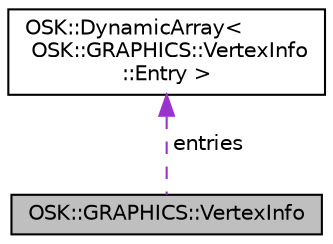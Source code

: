 digraph "OSK::GRAPHICS::VertexInfo"
{
 // LATEX_PDF_SIZE
  edge [fontname="Helvetica",fontsize="10",labelfontname="Helvetica",labelfontsize="10"];
  node [fontname="Helvetica",fontsize="10",shape=record];
  Node1 [label="OSK::GRAPHICS::VertexInfo",height=0.2,width=0.4,color="black", fillcolor="grey75", style="filled", fontcolor="black",tooltip="Información de los atributos de un vértice. El graphics pipeline lo usará para configurar el tipo de ..."];
  Node2 -> Node1 [dir="back",color="darkorchid3",fontsize="10",style="dashed",label=" entries" ,fontname="Helvetica"];
  Node2 [label="OSK::DynamicArray\<\l OSK::GRAPHICS::VertexInfo\l::Entry \>",height=0.2,width=0.4,color="black", fillcolor="white", style="filled",URL="$class_o_s_k_1_1_dynamic_array.html",tooltip=" "];
}
